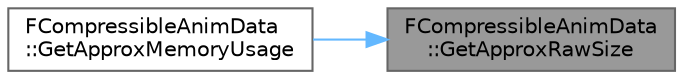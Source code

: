 digraph "FCompressibleAnimData::GetApproxRawSize"
{
 // INTERACTIVE_SVG=YES
 // LATEX_PDF_SIZE
  bgcolor="transparent";
  edge [fontname=Helvetica,fontsize=10,labelfontname=Helvetica,labelfontsize=10];
  node [fontname=Helvetica,fontsize=10,shape=box,height=0.2,width=0.4];
  rankdir="RL";
  Node1 [id="Node000001",label="FCompressibleAnimData\l::GetApproxRawSize",height=0.2,width=0.4,color="gray40", fillcolor="grey60", style="filled", fontcolor="black",tooltip=" "];
  Node1 -> Node2 [id="edge1_Node000001_Node000002",dir="back",color="steelblue1",style="solid",tooltip=" "];
  Node2 [id="Node000002",label="FCompressibleAnimData\l::GetApproxMemoryUsage",height=0.2,width=0.4,color="grey40", fillcolor="white", style="filled",URL="$d1/d4d/structFCompressibleAnimData.html#a0e0893a35620d3dd8a992d187229b8d7",tooltip=" "];
}

